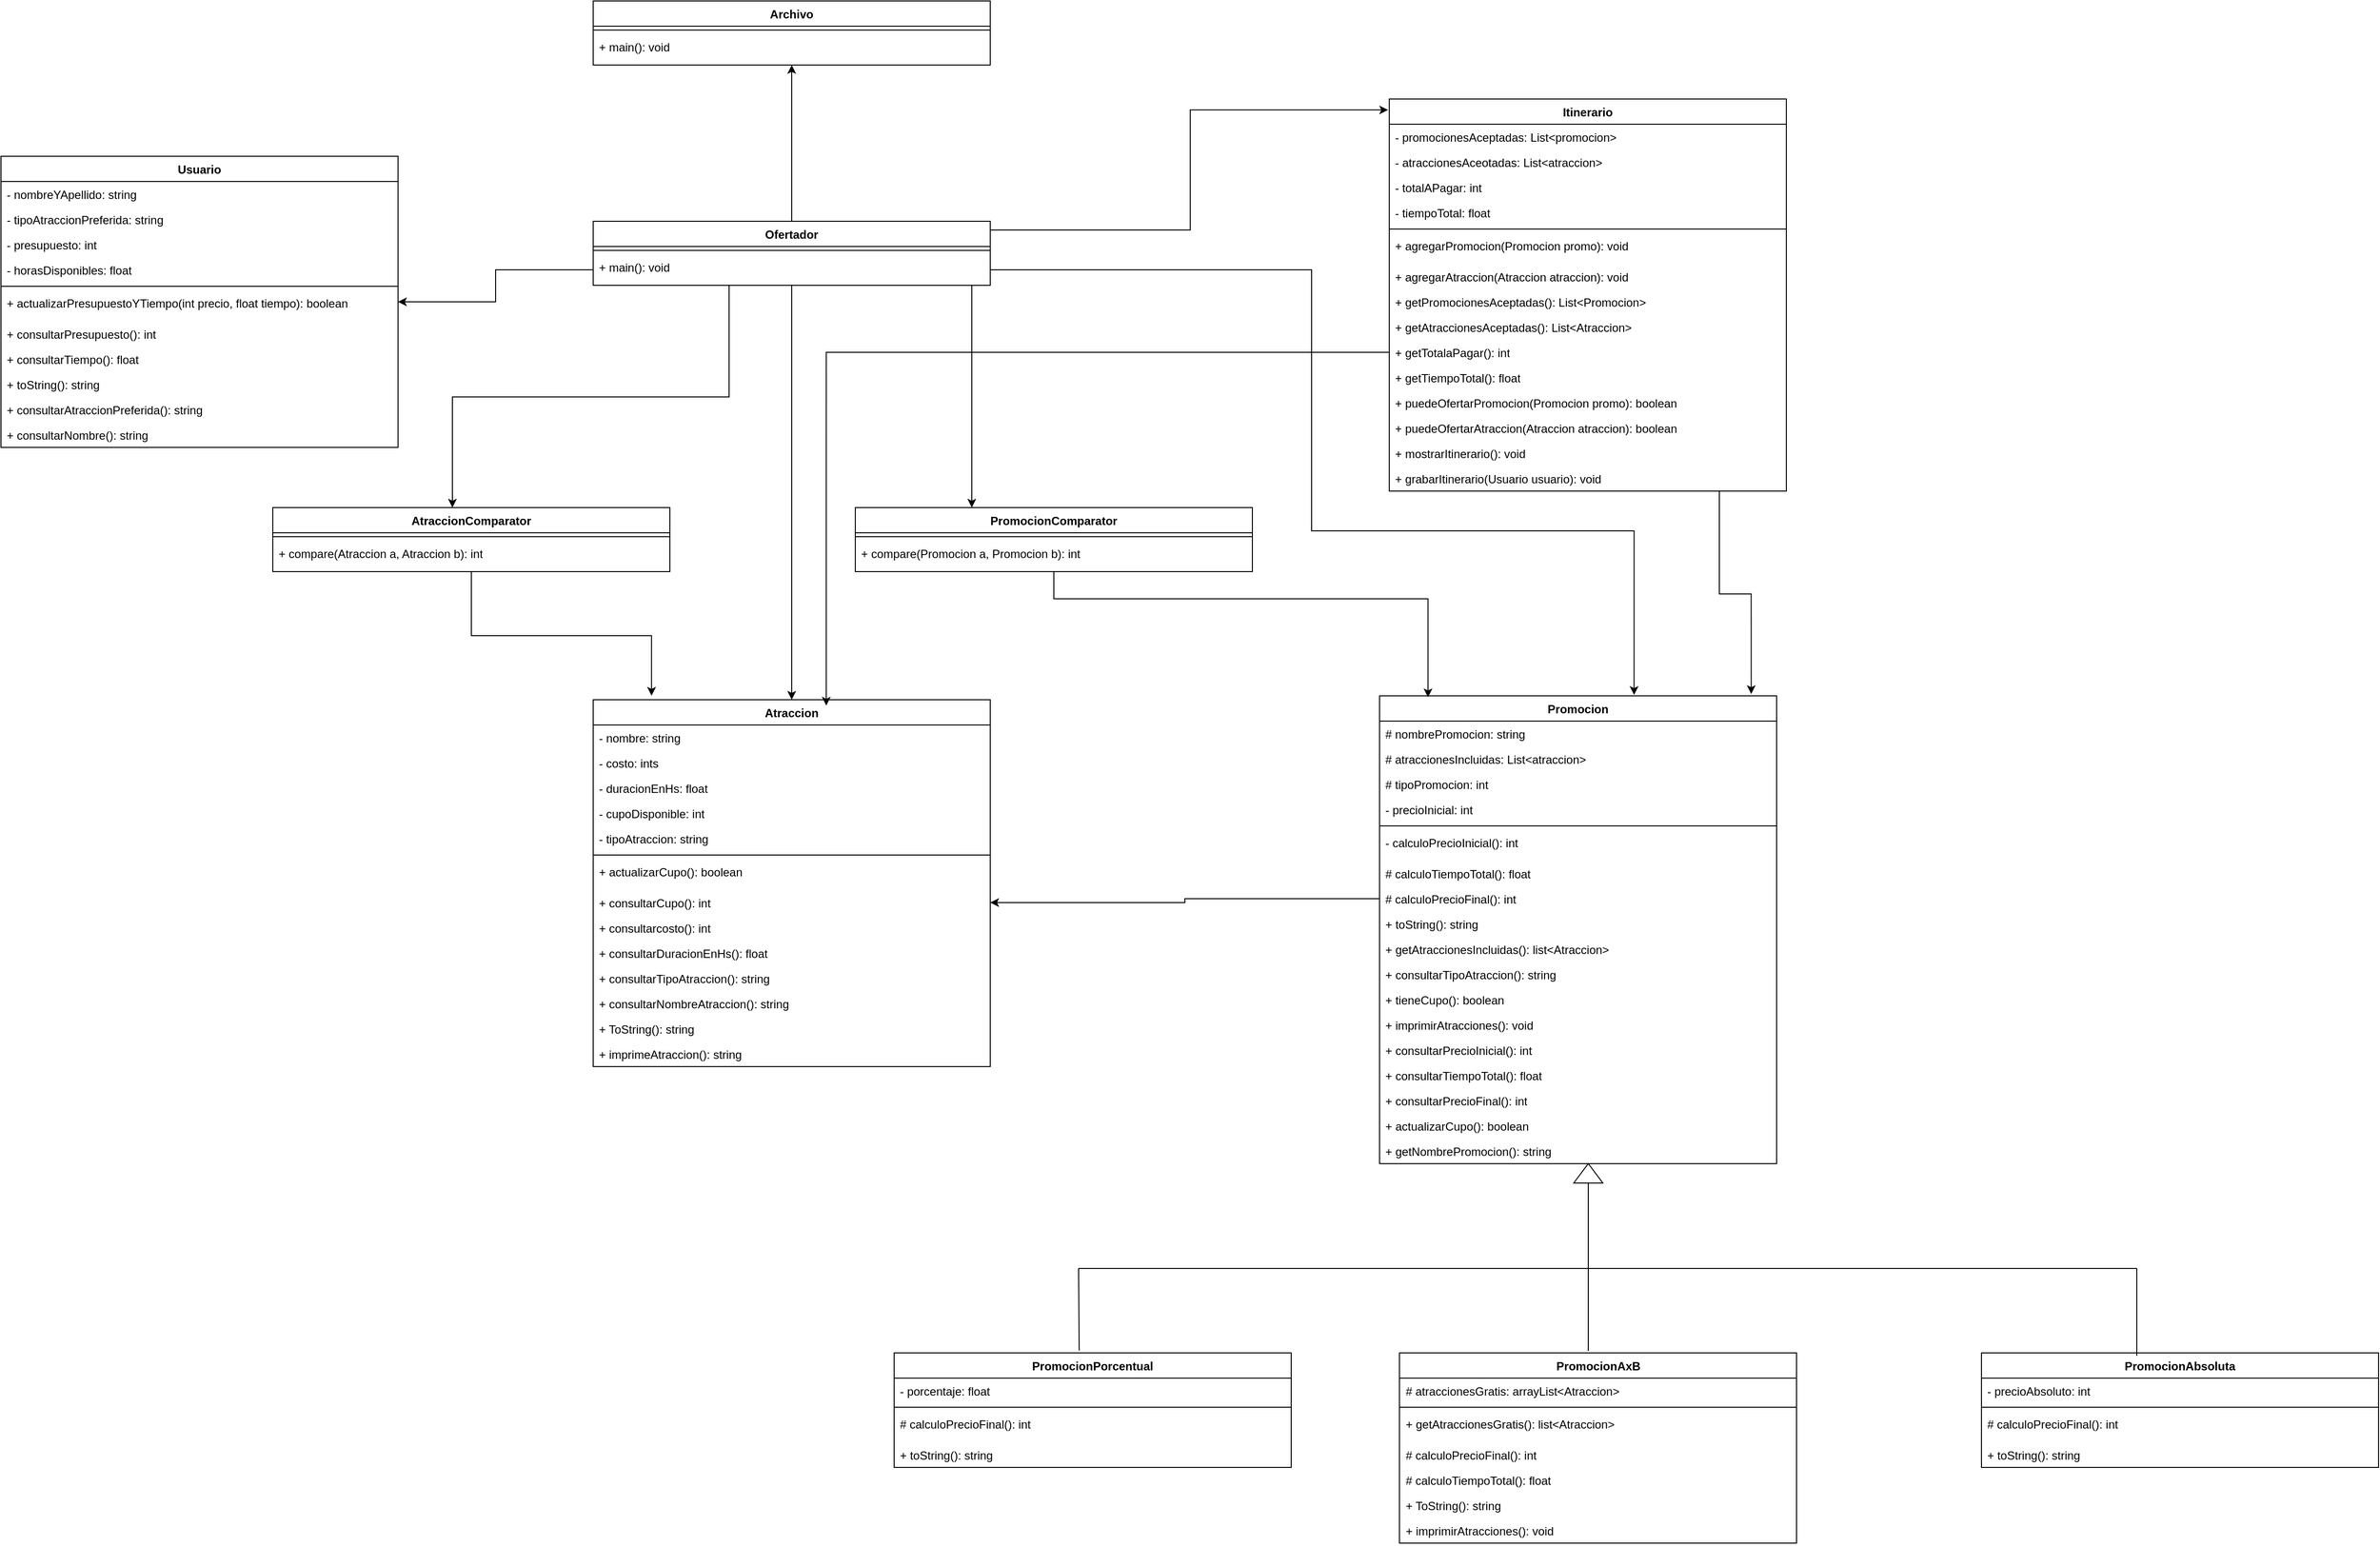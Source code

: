 <mxfile version="14.9.6" type="device"><diagram name="Page-1" id="3zeW66fI66G9H3fedwcW"><mxGraphModel dx="1264" dy="1753" grid="1" gridSize="10" guides="1" tooltips="1" connect="1" arrows="1" fold="1" page="1" pageScale="1" pageWidth="827" pageHeight="1169" math="0" shadow="0"><root><mxCell id="0"/><mxCell id="1" parent="0"/><mxCell id="dffVKdF7qDzuD91otGVz-9" value="Usuario" style="swimlane;fontStyle=1;align=center;verticalAlign=top;childLayout=stackLayout;horizontal=1;startSize=26;horizontalStack=0;resizeParent=1;resizeParentMax=0;resizeLast=0;collapsible=1;marginBottom=0;whiteSpace=wrap;html=1;" parent="1" vertex="1"><mxGeometry x="50" y="94" width="409" height="300" as="geometry"/></mxCell><mxCell id="dffVKdF7qDzuD91otGVz-10" value="- nombreYApellido: string" style="text;strokeColor=none;fillColor=none;align=left;verticalAlign=top;spacingLeft=4;spacingRight=4;overflow=hidden;rotatable=0;points=[[0,0.5],[1,0.5]];portConstraint=eastwest;whiteSpace=wrap;html=1;" parent="dffVKdF7qDzuD91otGVz-9" vertex="1"><mxGeometry y="26" width="409" height="26" as="geometry"/></mxCell><mxCell id="dffVKdF7qDzuD91otGVz-11" value="- tipoAtraccionPreferida: string" style="text;strokeColor=none;fillColor=none;align=left;verticalAlign=top;spacingLeft=4;spacingRight=4;overflow=hidden;rotatable=0;points=[[0,0.5],[1,0.5]];portConstraint=eastwest;whiteSpace=wrap;html=1;" parent="dffVKdF7qDzuD91otGVz-9" vertex="1"><mxGeometry y="52" width="409" height="26" as="geometry"/></mxCell><mxCell id="dffVKdF7qDzuD91otGVz-12" value="- presupuesto: int&lt;span style=&quot;white-space: pre&quot;&gt;&#9;&lt;/span&gt;" style="text;strokeColor=none;fillColor=none;align=left;verticalAlign=top;spacingLeft=4;spacingRight=4;overflow=hidden;rotatable=0;points=[[0,0.5],[1,0.5]];portConstraint=eastwest;whiteSpace=wrap;html=1;" parent="dffVKdF7qDzuD91otGVz-9" vertex="1"><mxGeometry y="78" width="409" height="26" as="geometry"/></mxCell><mxCell id="dffVKdF7qDzuD91otGVz-13" value="- horasDisponibles: float" style="text;strokeColor=none;fillColor=none;align=left;verticalAlign=top;spacingLeft=4;spacingRight=4;overflow=hidden;rotatable=0;points=[[0,0.5],[1,0.5]];portConstraint=eastwest;whiteSpace=wrap;html=1;" parent="dffVKdF7qDzuD91otGVz-9" vertex="1"><mxGeometry y="104" width="409" height="26" as="geometry"/></mxCell><mxCell id="dffVKdF7qDzuD91otGVz-14" value="" style="line;strokeWidth=1;fillColor=none;align=left;verticalAlign=middle;spacingTop=-1;spacingLeft=3;spacingRight=3;rotatable=0;labelPosition=right;points=[];portConstraint=eastwest;strokeColor=inherit;" parent="dffVKdF7qDzuD91otGVz-9" vertex="1"><mxGeometry y="130" width="409" height="8" as="geometry"/></mxCell><mxCell id="dffVKdF7qDzuD91otGVz-15" value="+ actualizarPresupuestoYTiempo(int precio, float tiempo): boolean" style="text;strokeColor=none;fillColor=none;align=left;verticalAlign=top;spacingLeft=4;spacingRight=4;overflow=hidden;rotatable=0;points=[[0,0.5],[1,0.5]];portConstraint=eastwest;whiteSpace=wrap;html=1;" parent="dffVKdF7qDzuD91otGVz-9" vertex="1"><mxGeometry y="138" width="409" height="32" as="geometry"/></mxCell><mxCell id="dffVKdF7qDzuD91otGVz-16" value="+ consultarPresupuesto(): int" style="text;strokeColor=none;fillColor=none;align=left;verticalAlign=top;spacingLeft=4;spacingRight=4;overflow=hidden;rotatable=0;points=[[0,0.5],[1,0.5]];portConstraint=eastwest;whiteSpace=wrap;html=1;" parent="dffVKdF7qDzuD91otGVz-9" vertex="1"><mxGeometry y="170" width="409" height="26" as="geometry"/></mxCell><mxCell id="dffVKdF7qDzuD91otGVz-28" value="+ consultarTiempo(): float" style="text;strokeColor=none;fillColor=none;align=left;verticalAlign=top;spacingLeft=4;spacingRight=4;overflow=hidden;rotatable=0;points=[[0,0.5],[1,0.5]];portConstraint=eastwest;whiteSpace=wrap;html=1;" parent="dffVKdF7qDzuD91otGVz-9" vertex="1"><mxGeometry y="196" width="409" height="26" as="geometry"/></mxCell><mxCell id="dffVKdF7qDzuD91otGVz-29" value="+ toString(): string" style="text;strokeColor=none;fillColor=none;align=left;verticalAlign=top;spacingLeft=4;spacingRight=4;overflow=hidden;rotatable=0;points=[[0,0.5],[1,0.5]];portConstraint=eastwest;whiteSpace=wrap;html=1;" parent="dffVKdF7qDzuD91otGVz-9" vertex="1"><mxGeometry y="222" width="409" height="26" as="geometry"/></mxCell><mxCell id="dffVKdF7qDzuD91otGVz-50" value="+ consultarAtraccionPreferida(): string" style="text;strokeColor=none;fillColor=none;align=left;verticalAlign=top;spacingLeft=4;spacingRight=4;overflow=hidden;rotatable=0;points=[[0,0.5],[1,0.5]];portConstraint=eastwest;whiteSpace=wrap;html=1;" parent="dffVKdF7qDzuD91otGVz-9" vertex="1"><mxGeometry y="248" width="409" height="26" as="geometry"/></mxCell><mxCell id="dffVKdF7qDzuD91otGVz-51" value="+ consultarNombre(): string" style="text;strokeColor=none;fillColor=none;align=left;verticalAlign=top;spacingLeft=4;spacingRight=4;overflow=hidden;rotatable=0;points=[[0,0.5],[1,0.5]];portConstraint=eastwest;whiteSpace=wrap;html=1;" parent="dffVKdF7qDzuD91otGVz-9" vertex="1"><mxGeometry y="274" width="409" height="26" as="geometry"/></mxCell><mxCell id="dffVKdF7qDzuD91otGVz-52" value="PromocionPorcentual" style="swimlane;fontStyle=1;align=center;verticalAlign=top;childLayout=stackLayout;horizontal=1;startSize=26;horizontalStack=0;resizeParent=1;resizeParentMax=0;resizeLast=0;collapsible=1;marginBottom=0;whiteSpace=wrap;html=1;" parent="1" vertex="1"><mxGeometry x="970" y="1327" width="409" height="118" as="geometry"/></mxCell><mxCell id="dffVKdF7qDzuD91otGVz-53" value="- porcentaje: float" style="text;strokeColor=none;fillColor=none;align=left;verticalAlign=top;spacingLeft=4;spacingRight=4;overflow=hidden;rotatable=0;points=[[0,0.5],[1,0.5]];portConstraint=eastwest;whiteSpace=wrap;html=1;" parent="dffVKdF7qDzuD91otGVz-52" vertex="1"><mxGeometry y="26" width="409" height="26" as="geometry"/></mxCell><mxCell id="dffVKdF7qDzuD91otGVz-57" value="" style="line;strokeWidth=1;fillColor=none;align=left;verticalAlign=middle;spacingTop=-1;spacingLeft=3;spacingRight=3;rotatable=0;labelPosition=right;points=[];portConstraint=eastwest;strokeColor=inherit;" parent="dffVKdF7qDzuD91otGVz-52" vertex="1"><mxGeometry y="52" width="409" height="8" as="geometry"/></mxCell><mxCell id="dffVKdF7qDzuD91otGVz-58" value="# calculoPrecioFinal(): int" style="text;strokeColor=none;fillColor=none;align=left;verticalAlign=top;spacingLeft=4;spacingRight=4;overflow=hidden;rotatable=0;points=[[0,0.5],[1,0.5]];portConstraint=eastwest;whiteSpace=wrap;html=1;" parent="dffVKdF7qDzuD91otGVz-52" vertex="1"><mxGeometry y="60" width="409" height="32" as="geometry"/></mxCell><mxCell id="dffVKdF7qDzuD91otGVz-61" value="+ toString(): string" style="text;strokeColor=none;fillColor=none;align=left;verticalAlign=top;spacingLeft=4;spacingRight=4;overflow=hidden;rotatable=0;points=[[0,0.5],[1,0.5]];portConstraint=eastwest;whiteSpace=wrap;html=1;" parent="dffVKdF7qDzuD91otGVz-52" vertex="1"><mxGeometry y="92" width="409" height="26" as="geometry"/></mxCell><mxCell id="dffVKdF7qDzuD91otGVz-64" value="PromocionAxB" style="swimlane;fontStyle=1;align=center;verticalAlign=top;childLayout=stackLayout;horizontal=1;startSize=26;horizontalStack=0;resizeParent=1;resizeParentMax=0;resizeLast=0;collapsible=1;marginBottom=0;whiteSpace=wrap;html=1;" parent="1" vertex="1"><mxGeometry x="1490.5" y="1327" width="409" height="196" as="geometry"/></mxCell><mxCell id="dffVKdF7qDzuD91otGVz-65" value="# atraccionesGratis: arrayList&amp;lt;Atraccion&amp;gt;" style="text;strokeColor=none;fillColor=none;align=left;verticalAlign=top;spacingLeft=4;spacingRight=4;overflow=hidden;rotatable=0;points=[[0,0.5],[1,0.5]];portConstraint=eastwest;whiteSpace=wrap;html=1;" parent="dffVKdF7qDzuD91otGVz-64" vertex="1"><mxGeometry y="26" width="409" height="26" as="geometry"/></mxCell><mxCell id="dffVKdF7qDzuD91otGVz-66" value="" style="line;strokeWidth=1;fillColor=none;align=left;verticalAlign=middle;spacingTop=-1;spacingLeft=3;spacingRight=3;rotatable=0;labelPosition=right;points=[];portConstraint=eastwest;strokeColor=inherit;" parent="dffVKdF7qDzuD91otGVz-64" vertex="1"><mxGeometry y="52" width="409" height="8" as="geometry"/></mxCell><mxCell id="dffVKdF7qDzuD91otGVz-67" value="+ getAtraccionesGratis(): list&amp;lt;Atraccion&amp;gt;" style="text;strokeColor=none;fillColor=none;align=left;verticalAlign=top;spacingLeft=4;spacingRight=4;overflow=hidden;rotatable=0;points=[[0,0.5],[1,0.5]];portConstraint=eastwest;whiteSpace=wrap;html=1;" parent="dffVKdF7qDzuD91otGVz-64" vertex="1"><mxGeometry y="60" width="409" height="32" as="geometry"/></mxCell><mxCell id="dffVKdF7qDzuD91otGVz-68" value="# calculoPrecioFinal(): int" style="text;strokeColor=none;fillColor=none;align=left;verticalAlign=top;spacingLeft=4;spacingRight=4;overflow=hidden;rotatable=0;points=[[0,0.5],[1,0.5]];portConstraint=eastwest;whiteSpace=wrap;html=1;" parent="dffVKdF7qDzuD91otGVz-64" vertex="1"><mxGeometry y="92" width="409" height="26" as="geometry"/></mxCell><mxCell id="dffVKdF7qDzuD91otGVz-69" value="# calculoTiempoTotal(): float" style="text;strokeColor=none;fillColor=none;align=left;verticalAlign=top;spacingLeft=4;spacingRight=4;overflow=hidden;rotatable=0;points=[[0,0.5],[1,0.5]];portConstraint=eastwest;whiteSpace=wrap;html=1;" parent="dffVKdF7qDzuD91otGVz-64" vertex="1"><mxGeometry y="118" width="409" height="26" as="geometry"/></mxCell><mxCell id="dffVKdF7qDzuD91otGVz-70" value="+ ToString(): string&lt;span style=&quot;color: rgba(0 , 0 , 0 , 0) ; font-family: monospace ; font-size: 0px&quot;&gt;%3CmxGraphModel%3E%3Croot%3E%3CmxCell%20id%3D%220%22%2F%3E%3CmxCell%20id%3D%221%22%20parent%3D%220%22%2F%3E%3CmxCell%20id%3D%222%22%20value%3D%22%2B%20calculoTiempoTotal()%3A%20float%22%20style%3D%22text%3BstrokeColor%3Dnone%3BfillColor%3Dnone%3Balign%3Dleft%3BverticalAlign%3Dtop%3BspacingLeft%3D4%3BspacingRight%3D4%3Boverflow%3Dhidden%3Brotatable%3D0%3Bpoints%3D%5B%5B0%2C0.5%5D%2C%5B1%2C0.5%5D%5D%3BportConstraint%3Deastwest%3BwhiteSpace%3Dwrap%3Bhtml%3D1%3B%22%20vertex%3D%221%22%20parent%3D%221%22%3E%3CmxGeometry%20x%3D%221510%22%20y%3D%22-542%22%20width%3D%22409%22%20height%3D%2226%22%20as%3D%22geometry%22%2F%3E%3C%2FmxCell%3E%3C%2Froot%3E%3C%2FmxGraphModel%3E&lt;/span&gt;" style="text;strokeColor=none;fillColor=none;align=left;verticalAlign=top;spacingLeft=4;spacingRight=4;overflow=hidden;rotatable=0;points=[[0,0.5],[1,0.5]];portConstraint=eastwest;whiteSpace=wrap;html=1;" parent="dffVKdF7qDzuD91otGVz-64" vertex="1"><mxGeometry y="144" width="409" height="26" as="geometry"/></mxCell><mxCell id="dffVKdF7qDzuD91otGVz-71" value="+ imprimirAtracciones(): void&lt;span style=&quot;color: rgba(0 , 0 , 0 , 0) ; font-family: monospace ; font-size: 0px&quot;&gt;%3CmxGraphModel%3E%3Croot%3E%3CmxCell%20id%3D%220%22%2F%3E%3CmxCell%20id%3D%221%22%20parent%3D%220%22%2F%3E%3CmxCell%20id%3D%222%22%20value%3D%22%2B%20calculoTiempoTotal()%3A%20float%22%20style%3D%22text%3BstrokeColor%3Dnone%3BfillColor%3Dnone%3Balign%3Dleft%3BverticalAlign%3Dtop%3BspacingLeft%3D4%3BspacingRight%3D4%3Boverflow%3Dhidden%3Brotatable%3D0%3Bpoints%3D%5B%5B0%2C0.5%5D%2C%5B1%2C0.5%5D%5D%3BportConstraint%3Deastwest%3BwhiteSpace%3Dwrap%3Bhtml%3D1%3B%22%20vertex%3D%221%22%20parent%3D%221%22%3E%3CmxGeometry%20x%3D%221510%22%20y%3D%22-542%22%20width%3D%22409%22%20height%3D%2226%22%20as%3D%22geometry%22%2F%3E%3C%2FmxCell%3E%3C%2Froot%3E%3C%2FmxGraphModel%3E&lt;/span&gt;" style="text;strokeColor=none;fillColor=none;align=left;verticalAlign=top;spacingLeft=4;spacingRight=4;overflow=hidden;rotatable=0;points=[[0,0.5],[1,0.5]];portConstraint=eastwest;whiteSpace=wrap;html=1;" parent="dffVKdF7qDzuD91otGVz-64" vertex="1"><mxGeometry y="170" width="409" height="26" as="geometry"/></mxCell><mxCell id="dffVKdF7qDzuD91otGVz-72" value="PromocionAbsoluta" style="swimlane;fontStyle=1;align=center;verticalAlign=top;childLayout=stackLayout;horizontal=1;startSize=26;horizontalStack=0;resizeParent=1;resizeParentMax=0;resizeLast=0;collapsible=1;marginBottom=0;whiteSpace=wrap;html=1;" parent="1" vertex="1"><mxGeometry x="2090" y="1327" width="409" height="118" as="geometry"/></mxCell><mxCell id="dffVKdF7qDzuD91otGVz-73" value="- precioAbsoluto: int" style="text;strokeColor=none;fillColor=none;align=left;verticalAlign=top;spacingLeft=4;spacingRight=4;overflow=hidden;rotatable=0;points=[[0,0.5],[1,0.5]];portConstraint=eastwest;whiteSpace=wrap;html=1;" parent="dffVKdF7qDzuD91otGVz-72" vertex="1"><mxGeometry y="26" width="409" height="26" as="geometry"/></mxCell><mxCell id="dffVKdF7qDzuD91otGVz-74" value="" style="line;strokeWidth=1;fillColor=none;align=left;verticalAlign=middle;spacingTop=-1;spacingLeft=3;spacingRight=3;rotatable=0;labelPosition=right;points=[];portConstraint=eastwest;strokeColor=inherit;" parent="dffVKdF7qDzuD91otGVz-72" vertex="1"><mxGeometry y="52" width="409" height="8" as="geometry"/></mxCell><mxCell id="dffVKdF7qDzuD91otGVz-75" value="# calculoPrecioFinal(): int" style="text;strokeColor=none;fillColor=none;align=left;verticalAlign=top;spacingLeft=4;spacingRight=4;overflow=hidden;rotatable=0;points=[[0,0.5],[1,0.5]];portConstraint=eastwest;whiteSpace=wrap;html=1;" parent="dffVKdF7qDzuD91otGVz-72" vertex="1"><mxGeometry y="60" width="409" height="32" as="geometry"/></mxCell><mxCell id="dffVKdF7qDzuD91otGVz-76" value="+ toString(): string" style="text;strokeColor=none;fillColor=none;align=left;verticalAlign=top;spacingLeft=4;spacingRight=4;overflow=hidden;rotatable=0;points=[[0,0.5],[1,0.5]];portConstraint=eastwest;whiteSpace=wrap;html=1;" parent="dffVKdF7qDzuD91otGVz-72" vertex="1"><mxGeometry y="92" width="409" height="26" as="geometry"/></mxCell><mxCell id="dffVKdF7qDzuD91otGVz-77" value="Promocion" style="swimlane;fontStyle=1;align=center;verticalAlign=top;childLayout=stackLayout;horizontal=1;startSize=26;horizontalStack=0;resizeParent=1;resizeParentMax=0;resizeLast=0;collapsible=1;marginBottom=0;whiteSpace=wrap;html=1;" parent="1" vertex="1"><mxGeometry x="1470" y="650" width="409" height="482" as="geometry"/></mxCell><mxCell id="dffVKdF7qDzuD91otGVz-78" value="# nombrePromocion: string" style="text;strokeColor=none;fillColor=none;align=left;verticalAlign=top;spacingLeft=4;spacingRight=4;overflow=hidden;rotatable=0;points=[[0,0.5],[1,0.5]];portConstraint=eastwest;whiteSpace=wrap;html=1;" parent="dffVKdF7qDzuD91otGVz-77" vertex="1"><mxGeometry y="26" width="409" height="26" as="geometry"/></mxCell><mxCell id="dffVKdF7qDzuD91otGVz-79" value="# atraccionesIncluidas: List&amp;lt;atraccion&amp;gt;" style="text;strokeColor=none;fillColor=none;align=left;verticalAlign=top;spacingLeft=4;spacingRight=4;overflow=hidden;rotatable=0;points=[[0,0.5],[1,0.5]];portConstraint=eastwest;whiteSpace=wrap;html=1;" parent="dffVKdF7qDzuD91otGVz-77" vertex="1"><mxGeometry y="52" width="409" height="26" as="geometry"/></mxCell><mxCell id="dffVKdF7qDzuD91otGVz-80" value="# tipoPromocion: int&lt;span style=&quot;white-space: pre&quot;&gt;&#9;&lt;/span&gt;" style="text;strokeColor=none;fillColor=none;align=left;verticalAlign=top;spacingLeft=4;spacingRight=4;overflow=hidden;rotatable=0;points=[[0,0.5],[1,0.5]];portConstraint=eastwest;whiteSpace=wrap;html=1;" parent="dffVKdF7qDzuD91otGVz-77" vertex="1"><mxGeometry y="78" width="409" height="26" as="geometry"/></mxCell><mxCell id="dffVKdF7qDzuD91otGVz-81" value="- precioInicial: int" style="text;strokeColor=none;fillColor=none;align=left;verticalAlign=top;spacingLeft=4;spacingRight=4;overflow=hidden;rotatable=0;points=[[0,0.5],[1,0.5]];portConstraint=eastwest;whiteSpace=wrap;html=1;" parent="dffVKdF7qDzuD91otGVz-77" vertex="1"><mxGeometry y="104" width="409" height="26" as="geometry"/></mxCell><mxCell id="dffVKdF7qDzuD91otGVz-82" value="" style="line;strokeWidth=1;fillColor=none;align=left;verticalAlign=middle;spacingTop=-1;spacingLeft=3;spacingRight=3;rotatable=0;labelPosition=right;points=[];portConstraint=eastwest;strokeColor=inherit;" parent="dffVKdF7qDzuD91otGVz-77" vertex="1"><mxGeometry y="130" width="409" height="8" as="geometry"/></mxCell><mxCell id="dffVKdF7qDzuD91otGVz-83" value="- calculoPrecioInicial(): int" style="text;strokeColor=none;fillColor=none;align=left;verticalAlign=top;spacingLeft=4;spacingRight=4;overflow=hidden;rotatable=0;points=[[0,0.5],[1,0.5]];portConstraint=eastwest;whiteSpace=wrap;html=1;" parent="dffVKdF7qDzuD91otGVz-77" vertex="1"><mxGeometry y="138" width="409" height="32" as="geometry"/></mxCell><mxCell id="dffVKdF7qDzuD91otGVz-84" value="# calculoTiempoTotal(): float" style="text;strokeColor=none;fillColor=none;align=left;verticalAlign=top;spacingLeft=4;spacingRight=4;overflow=hidden;rotatable=0;points=[[0,0.5],[1,0.5]];portConstraint=eastwest;whiteSpace=wrap;html=1;" parent="dffVKdF7qDzuD91otGVz-77" vertex="1"><mxGeometry y="170" width="409" height="26" as="geometry"/></mxCell><mxCell id="dffVKdF7qDzuD91otGVz-85" value="# calculoPrecioFinal(): int" style="text;strokeColor=none;fillColor=none;align=left;verticalAlign=top;spacingLeft=4;spacingRight=4;overflow=hidden;rotatable=0;points=[[0,0.5],[1,0.5]];portConstraint=eastwest;whiteSpace=wrap;html=1;" parent="dffVKdF7qDzuD91otGVz-77" vertex="1"><mxGeometry y="196" width="409" height="26" as="geometry"/></mxCell><mxCell id="dffVKdF7qDzuD91otGVz-86" value="+ toString(): string" style="text;strokeColor=none;fillColor=none;align=left;verticalAlign=top;spacingLeft=4;spacingRight=4;overflow=hidden;rotatable=0;points=[[0,0.5],[1,0.5]];portConstraint=eastwest;whiteSpace=wrap;html=1;" parent="dffVKdF7qDzuD91otGVz-77" vertex="1"><mxGeometry y="222" width="409" height="26" as="geometry"/></mxCell><mxCell id="dffVKdF7qDzuD91otGVz-87" value="+ getAtraccionesIncluidas(): list&amp;lt;Atraccion&amp;gt;" style="text;strokeColor=none;fillColor=none;align=left;verticalAlign=top;spacingLeft=4;spacingRight=4;overflow=hidden;rotatable=0;points=[[0,0.5],[1,0.5]];portConstraint=eastwest;whiteSpace=wrap;html=1;" parent="dffVKdF7qDzuD91otGVz-77" vertex="1"><mxGeometry y="248" width="409" height="26" as="geometry"/></mxCell><mxCell id="dffVKdF7qDzuD91otGVz-88" value="+ consultarTipoAtraccion(): string" style="text;strokeColor=none;fillColor=none;align=left;verticalAlign=top;spacingLeft=4;spacingRight=4;overflow=hidden;rotatable=0;points=[[0,0.5],[1,0.5]];portConstraint=eastwest;whiteSpace=wrap;html=1;" parent="dffVKdF7qDzuD91otGVz-77" vertex="1"><mxGeometry y="274" width="409" height="26" as="geometry"/></mxCell><mxCell id="dffVKdF7qDzuD91otGVz-89" value="+ tieneCupo(): boolean" style="text;strokeColor=none;fillColor=none;align=left;verticalAlign=top;spacingLeft=4;spacingRight=4;overflow=hidden;rotatable=0;points=[[0,0.5],[1,0.5]];portConstraint=eastwest;whiteSpace=wrap;html=1;" parent="dffVKdF7qDzuD91otGVz-77" vertex="1"><mxGeometry y="300" width="409" height="26" as="geometry"/></mxCell><mxCell id="dffVKdF7qDzuD91otGVz-90" value="+ imprimirAtracciones(): void" style="text;strokeColor=none;fillColor=none;align=left;verticalAlign=top;spacingLeft=4;spacingRight=4;overflow=hidden;rotatable=0;points=[[0,0.5],[1,0.5]];portConstraint=eastwest;whiteSpace=wrap;html=1;" parent="dffVKdF7qDzuD91otGVz-77" vertex="1"><mxGeometry y="326" width="409" height="26" as="geometry"/></mxCell><mxCell id="dffVKdF7qDzuD91otGVz-91" value="+ consultarPrecioInicial(): int" style="text;strokeColor=none;fillColor=none;align=left;verticalAlign=top;spacingLeft=4;spacingRight=4;overflow=hidden;rotatable=0;points=[[0,0.5],[1,0.5]];portConstraint=eastwest;whiteSpace=wrap;html=1;" parent="dffVKdF7qDzuD91otGVz-77" vertex="1"><mxGeometry y="352" width="409" height="26" as="geometry"/></mxCell><mxCell id="dffVKdF7qDzuD91otGVz-92" value="+ consultarTiempoTotal(): float" style="text;strokeColor=none;fillColor=none;align=left;verticalAlign=top;spacingLeft=4;spacingRight=4;overflow=hidden;rotatable=0;points=[[0,0.5],[1,0.5]];portConstraint=eastwest;whiteSpace=wrap;html=1;" parent="dffVKdF7qDzuD91otGVz-77" vertex="1"><mxGeometry y="378" width="409" height="26" as="geometry"/></mxCell><mxCell id="dffVKdF7qDzuD91otGVz-93" value="+ consultarPrecioFinal(): int" style="text;strokeColor=none;fillColor=none;align=left;verticalAlign=top;spacingLeft=4;spacingRight=4;overflow=hidden;rotatable=0;points=[[0,0.5],[1,0.5]];portConstraint=eastwest;whiteSpace=wrap;html=1;" parent="dffVKdF7qDzuD91otGVz-77" vertex="1"><mxGeometry y="404" width="409" height="26" as="geometry"/></mxCell><mxCell id="dffVKdF7qDzuD91otGVz-94" value="+ actualizarCupo(): boolean" style="text;strokeColor=none;fillColor=none;align=left;verticalAlign=top;spacingLeft=4;spacingRight=4;overflow=hidden;rotatable=0;points=[[0,0.5],[1,0.5]];portConstraint=eastwest;whiteSpace=wrap;html=1;" parent="dffVKdF7qDzuD91otGVz-77" vertex="1"><mxGeometry y="430" width="409" height="26" as="geometry"/></mxCell><mxCell id="dffVKdF7qDzuD91otGVz-95" value="+ getNombrePromocion(): string" style="text;strokeColor=none;fillColor=none;align=left;verticalAlign=top;spacingLeft=4;spacingRight=4;overflow=hidden;rotatable=0;points=[[0,0.5],[1,0.5]];portConstraint=eastwest;whiteSpace=wrap;html=1;" parent="dffVKdF7qDzuD91otGVz-77" vertex="1"><mxGeometry y="456" width="409" height="26" as="geometry"/></mxCell><mxCell id="dffVKdF7qDzuD91otGVz-96" value="Itinerario" style="swimlane;fontStyle=1;align=center;verticalAlign=top;childLayout=stackLayout;horizontal=1;startSize=26;horizontalStack=0;resizeParent=1;resizeParentMax=0;resizeLast=0;collapsible=1;marginBottom=0;whiteSpace=wrap;html=1;" parent="1" vertex="1"><mxGeometry x="1480" y="35" width="409" height="404" as="geometry"/></mxCell><mxCell id="dffVKdF7qDzuD91otGVz-97" value="- promocionesAceptadas: List&amp;lt;promocion&amp;gt;" style="text;strokeColor=none;fillColor=none;align=left;verticalAlign=top;spacingLeft=4;spacingRight=4;overflow=hidden;rotatable=0;points=[[0,0.5],[1,0.5]];portConstraint=eastwest;whiteSpace=wrap;html=1;" parent="dffVKdF7qDzuD91otGVz-96" vertex="1"><mxGeometry y="26" width="409" height="26" as="geometry"/></mxCell><mxCell id="dffVKdF7qDzuD91otGVz-98" value="- atraccionesAceotadas: List&amp;lt;atraccion&amp;gt;" style="text;strokeColor=none;fillColor=none;align=left;verticalAlign=top;spacingLeft=4;spacingRight=4;overflow=hidden;rotatable=0;points=[[0,0.5],[1,0.5]];portConstraint=eastwest;whiteSpace=wrap;html=1;" parent="dffVKdF7qDzuD91otGVz-96" vertex="1"><mxGeometry y="52" width="409" height="26" as="geometry"/></mxCell><mxCell id="dffVKdF7qDzuD91otGVz-99" value="- totalAPagar: int&lt;span style=&quot;white-space: pre&quot;&gt;&#9;&lt;/span&gt;" style="text;strokeColor=none;fillColor=none;align=left;verticalAlign=top;spacingLeft=4;spacingRight=4;overflow=hidden;rotatable=0;points=[[0,0.5],[1,0.5]];portConstraint=eastwest;whiteSpace=wrap;html=1;" parent="dffVKdF7qDzuD91otGVz-96" vertex="1"><mxGeometry y="78" width="409" height="26" as="geometry"/></mxCell><mxCell id="dffVKdF7qDzuD91otGVz-100" value="- tiempoTotal: float" style="text;strokeColor=none;fillColor=none;align=left;verticalAlign=top;spacingLeft=4;spacingRight=4;overflow=hidden;rotatable=0;points=[[0,0.5],[1,0.5]];portConstraint=eastwest;whiteSpace=wrap;html=1;" parent="dffVKdF7qDzuD91otGVz-96" vertex="1"><mxGeometry y="104" width="409" height="26" as="geometry"/></mxCell><mxCell id="dffVKdF7qDzuD91otGVz-101" value="" style="line;strokeWidth=1;fillColor=none;align=left;verticalAlign=middle;spacingTop=-1;spacingLeft=3;spacingRight=3;rotatable=0;labelPosition=right;points=[];portConstraint=eastwest;strokeColor=inherit;" parent="dffVKdF7qDzuD91otGVz-96" vertex="1"><mxGeometry y="130" width="409" height="8" as="geometry"/></mxCell><mxCell id="dffVKdF7qDzuD91otGVz-102" value="+ agregarPromocion(Promocion promo): void" style="text;strokeColor=none;fillColor=none;align=left;verticalAlign=top;spacingLeft=4;spacingRight=4;overflow=hidden;rotatable=0;points=[[0,0.5],[1,0.5]];portConstraint=eastwest;whiteSpace=wrap;html=1;" parent="dffVKdF7qDzuD91otGVz-96" vertex="1"><mxGeometry y="138" width="409" height="32" as="geometry"/></mxCell><mxCell id="dffVKdF7qDzuD91otGVz-103" value="+ agregarAtraccion(Atraccion atraccion): void" style="text;strokeColor=none;fillColor=none;align=left;verticalAlign=top;spacingLeft=4;spacingRight=4;overflow=hidden;rotatable=0;points=[[0,0.5],[1,0.5]];portConstraint=eastwest;whiteSpace=wrap;html=1;" parent="dffVKdF7qDzuD91otGVz-96" vertex="1"><mxGeometry y="170" width="409" height="26" as="geometry"/></mxCell><mxCell id="dffVKdF7qDzuD91otGVz-104" value="+ getPromocionesAceptadas(): List&amp;lt;Promocion&amp;gt;" style="text;strokeColor=none;fillColor=none;align=left;verticalAlign=top;spacingLeft=4;spacingRight=4;overflow=hidden;rotatable=0;points=[[0,0.5],[1,0.5]];portConstraint=eastwest;whiteSpace=wrap;html=1;" parent="dffVKdF7qDzuD91otGVz-96" vertex="1"><mxGeometry y="196" width="409" height="26" as="geometry"/></mxCell><mxCell id="dffVKdF7qDzuD91otGVz-105" value="+ getAtraccionesAceptadas(): List&amp;lt;Atraccion&amp;gt;" style="text;strokeColor=none;fillColor=none;align=left;verticalAlign=top;spacingLeft=4;spacingRight=4;overflow=hidden;rotatable=0;points=[[0,0.5],[1,0.5]];portConstraint=eastwest;whiteSpace=wrap;html=1;" parent="dffVKdF7qDzuD91otGVz-96" vertex="1"><mxGeometry y="222" width="409" height="26" as="geometry"/></mxCell><mxCell id="dffVKdF7qDzuD91otGVz-106" value="+ getTotalaPagar(): int" style="text;strokeColor=none;fillColor=none;align=left;verticalAlign=top;spacingLeft=4;spacingRight=4;overflow=hidden;rotatable=0;points=[[0,0.5],[1,0.5]];portConstraint=eastwest;whiteSpace=wrap;html=1;" parent="dffVKdF7qDzuD91otGVz-96" vertex="1"><mxGeometry y="248" width="409" height="26" as="geometry"/></mxCell><mxCell id="dffVKdF7qDzuD91otGVz-107" value="+ getTiempoTotal(): float" style="text;strokeColor=none;fillColor=none;align=left;verticalAlign=top;spacingLeft=4;spacingRight=4;overflow=hidden;rotatable=0;points=[[0,0.5],[1,0.5]];portConstraint=eastwest;whiteSpace=wrap;html=1;" parent="dffVKdF7qDzuD91otGVz-96" vertex="1"><mxGeometry y="274" width="409" height="26" as="geometry"/></mxCell><mxCell id="dffVKdF7qDzuD91otGVz-108" value="+ puedeOfertarPromocion(Promocion promo): boolean" style="text;strokeColor=none;fillColor=none;align=left;verticalAlign=top;spacingLeft=4;spacingRight=4;overflow=hidden;rotatable=0;points=[[0,0.5],[1,0.5]];portConstraint=eastwest;whiteSpace=wrap;html=1;" parent="dffVKdF7qDzuD91otGVz-96" vertex="1"><mxGeometry y="300" width="409" height="26" as="geometry"/></mxCell><mxCell id="dffVKdF7qDzuD91otGVz-109" value="+ puedeOfertarAtraccion(Atraccion atraccion): boolean" style="text;strokeColor=none;fillColor=none;align=left;verticalAlign=top;spacingLeft=4;spacingRight=4;overflow=hidden;rotatable=0;points=[[0,0.5],[1,0.5]];portConstraint=eastwest;whiteSpace=wrap;html=1;" parent="dffVKdF7qDzuD91otGVz-96" vertex="1"><mxGeometry y="326" width="409" height="26" as="geometry"/></mxCell><mxCell id="dffVKdF7qDzuD91otGVz-110" value="+ mostrarItinerario(): void" style="text;strokeColor=none;fillColor=none;align=left;verticalAlign=top;spacingLeft=4;spacingRight=4;overflow=hidden;rotatable=0;points=[[0,0.5],[1,0.5]];portConstraint=eastwest;whiteSpace=wrap;html=1;" parent="dffVKdF7qDzuD91otGVz-96" vertex="1"><mxGeometry y="352" width="409" height="26" as="geometry"/></mxCell><mxCell id="dffVKdF7qDzuD91otGVz-111" value="+ grabarItinerario(Usuario usuario): void" style="text;strokeColor=none;fillColor=none;align=left;verticalAlign=top;spacingLeft=4;spacingRight=4;overflow=hidden;rotatable=0;points=[[0,0.5],[1,0.5]];portConstraint=eastwest;whiteSpace=wrap;html=1;" parent="dffVKdF7qDzuD91otGVz-96" vertex="1"><mxGeometry y="378" width="409" height="26" as="geometry"/></mxCell><mxCell id="dffVKdF7qDzuD91otGVz-115" value="Atraccion" style="swimlane;fontStyle=1;align=center;verticalAlign=top;childLayout=stackLayout;horizontal=1;startSize=26;horizontalStack=0;resizeParent=1;resizeParentMax=0;resizeLast=0;collapsible=1;marginBottom=0;whiteSpace=wrap;html=1;" parent="1" vertex="1"><mxGeometry x="660" y="654" width="409" height="378" as="geometry"/></mxCell><mxCell id="dffVKdF7qDzuD91otGVz-116" value="- nombre: string" style="text;strokeColor=none;fillColor=none;align=left;verticalAlign=top;spacingLeft=4;spacingRight=4;overflow=hidden;rotatable=0;points=[[0,0.5],[1,0.5]];portConstraint=eastwest;whiteSpace=wrap;html=1;" parent="dffVKdF7qDzuD91otGVz-115" vertex="1"><mxGeometry y="26" width="409" height="26" as="geometry"/></mxCell><mxCell id="dffVKdF7qDzuD91otGVz-117" value="- costo: ints" style="text;strokeColor=none;fillColor=none;align=left;verticalAlign=top;spacingLeft=4;spacingRight=4;overflow=hidden;rotatable=0;points=[[0,0.5],[1,0.5]];portConstraint=eastwest;whiteSpace=wrap;html=1;" parent="dffVKdF7qDzuD91otGVz-115" vertex="1"><mxGeometry y="52" width="409" height="26" as="geometry"/></mxCell><mxCell id="dffVKdF7qDzuD91otGVz-118" value="- duracionEnHs: float" style="text;strokeColor=none;fillColor=none;align=left;verticalAlign=top;spacingLeft=4;spacingRight=4;overflow=hidden;rotatable=0;points=[[0,0.5],[1,0.5]];portConstraint=eastwest;whiteSpace=wrap;html=1;" parent="dffVKdF7qDzuD91otGVz-115" vertex="1"><mxGeometry y="78" width="409" height="26" as="geometry"/></mxCell><mxCell id="dffVKdF7qDzuD91otGVz-119" value="- cupoDisponible: int" style="text;strokeColor=none;fillColor=none;align=left;verticalAlign=top;spacingLeft=4;spacingRight=4;overflow=hidden;rotatable=0;points=[[0,0.5],[1,0.5]];portConstraint=eastwest;whiteSpace=wrap;html=1;" parent="dffVKdF7qDzuD91otGVz-115" vertex="1"><mxGeometry y="104" width="409" height="26" as="geometry"/></mxCell><mxCell id="dffVKdF7qDzuD91otGVz-127" value="- tipoAtraccion: string" style="text;strokeColor=none;fillColor=none;align=left;verticalAlign=top;spacingLeft=4;spacingRight=4;overflow=hidden;rotatable=0;points=[[0,0.5],[1,0.5]];portConstraint=eastwest;whiteSpace=wrap;html=1;" parent="dffVKdF7qDzuD91otGVz-115" vertex="1"><mxGeometry y="130" width="409" height="26" as="geometry"/></mxCell><mxCell id="dffVKdF7qDzuD91otGVz-120" value="" style="line;strokeWidth=1;fillColor=none;align=left;verticalAlign=middle;spacingTop=-1;spacingLeft=3;spacingRight=3;rotatable=0;labelPosition=right;points=[];portConstraint=eastwest;strokeColor=inherit;" parent="dffVKdF7qDzuD91otGVz-115" vertex="1"><mxGeometry y="156" width="409" height="8" as="geometry"/></mxCell><mxCell id="dffVKdF7qDzuD91otGVz-121" value="+ actualizarCupo(): boolean" style="text;strokeColor=none;fillColor=none;align=left;verticalAlign=top;spacingLeft=4;spacingRight=4;overflow=hidden;rotatable=0;points=[[0,0.5],[1,0.5]];portConstraint=eastwest;whiteSpace=wrap;html=1;" parent="dffVKdF7qDzuD91otGVz-115" vertex="1"><mxGeometry y="164" width="409" height="32" as="geometry"/></mxCell><mxCell id="dffVKdF7qDzuD91otGVz-122" value="+ consultarCupo(): int" style="text;strokeColor=none;fillColor=none;align=left;verticalAlign=top;spacingLeft=4;spacingRight=4;overflow=hidden;rotatable=0;points=[[0,0.5],[1,0.5]];portConstraint=eastwest;whiteSpace=wrap;html=1;" parent="dffVKdF7qDzuD91otGVz-115" vertex="1"><mxGeometry y="196" width="409" height="26" as="geometry"/></mxCell><mxCell id="dffVKdF7qDzuD91otGVz-123" value="+ consultarcosto(): int" style="text;strokeColor=none;fillColor=none;align=left;verticalAlign=top;spacingLeft=4;spacingRight=4;overflow=hidden;rotatable=0;points=[[0,0.5],[1,0.5]];portConstraint=eastwest;whiteSpace=wrap;html=1;" parent="dffVKdF7qDzuD91otGVz-115" vertex="1"><mxGeometry y="222" width="409" height="26" as="geometry"/></mxCell><mxCell id="dffVKdF7qDzuD91otGVz-124" value="+ consultarDuracionEnHs(): float" style="text;strokeColor=none;fillColor=none;align=left;verticalAlign=top;spacingLeft=4;spacingRight=4;overflow=hidden;rotatable=0;points=[[0,0.5],[1,0.5]];portConstraint=eastwest;whiteSpace=wrap;html=1;" parent="dffVKdF7qDzuD91otGVz-115" vertex="1"><mxGeometry y="248" width="409" height="26" as="geometry"/></mxCell><mxCell id="dffVKdF7qDzuD91otGVz-125" value="+ consultarTipoAtraccion(): string" style="text;strokeColor=none;fillColor=none;align=left;verticalAlign=top;spacingLeft=4;spacingRight=4;overflow=hidden;rotatable=0;points=[[0,0.5],[1,0.5]];portConstraint=eastwest;whiteSpace=wrap;html=1;" parent="dffVKdF7qDzuD91otGVz-115" vertex="1"><mxGeometry y="274" width="409" height="26" as="geometry"/></mxCell><mxCell id="dffVKdF7qDzuD91otGVz-126" value="+ consultarNombreAtraccion(): string" style="text;strokeColor=none;fillColor=none;align=left;verticalAlign=top;spacingLeft=4;spacingRight=4;overflow=hidden;rotatable=0;points=[[0,0.5],[1,0.5]];portConstraint=eastwest;whiteSpace=wrap;html=1;" parent="dffVKdF7qDzuD91otGVz-115" vertex="1"><mxGeometry y="300" width="409" height="26" as="geometry"/></mxCell><mxCell id="dffVKdF7qDzuD91otGVz-128" value="+ ToString(): string" style="text;strokeColor=none;fillColor=none;align=left;verticalAlign=top;spacingLeft=4;spacingRight=4;overflow=hidden;rotatable=0;points=[[0,0.5],[1,0.5]];portConstraint=eastwest;whiteSpace=wrap;html=1;" parent="dffVKdF7qDzuD91otGVz-115" vertex="1"><mxGeometry y="326" width="409" height="26" as="geometry"/></mxCell><mxCell id="dffVKdF7qDzuD91otGVz-129" value="+ imprimeAtraccion(): string" style="text;strokeColor=none;fillColor=none;align=left;verticalAlign=top;spacingLeft=4;spacingRight=4;overflow=hidden;rotatable=0;points=[[0,0.5],[1,0.5]];portConstraint=eastwest;whiteSpace=wrap;html=1;" parent="dffVKdF7qDzuD91otGVz-115" vertex="1"><mxGeometry y="352" width="409" height="26" as="geometry"/></mxCell><mxCell id="2AU8YG2R2KKAVtLdJ4VA-2" style="edgeStyle=orthogonalEdgeStyle;rounded=0;orthogonalLoop=1;jettySize=auto;html=1;entryX=0.122;entryY=0.003;entryDx=0;entryDy=0;entryPerimeter=0;" edge="1" parent="1" source="ryE1l1hpWk11BnPSrBFx-1" target="dffVKdF7qDzuD91otGVz-77"><mxGeometry relative="1" as="geometry"><Array as="points"><mxPoint x="1135" y="550"/><mxPoint x="1520" y="550"/></Array></mxGeometry></mxCell><mxCell id="ryE1l1hpWk11BnPSrBFx-1" value="PromocionComparator" style="swimlane;fontStyle=1;align=center;verticalAlign=top;childLayout=stackLayout;horizontal=1;startSize=26;horizontalStack=0;resizeParent=1;resizeParentMax=0;resizeLast=0;collapsible=1;marginBottom=0;whiteSpace=wrap;html=1;" parent="1" vertex="1"><mxGeometry x="930" y="456" width="409" height="66" as="geometry"/></mxCell><mxCell id="ryE1l1hpWk11BnPSrBFx-3" value="" style="line;strokeWidth=1;fillColor=none;align=left;verticalAlign=middle;spacingTop=-1;spacingLeft=3;spacingRight=3;rotatable=0;labelPosition=right;points=[];portConstraint=eastwest;strokeColor=inherit;" parent="ryE1l1hpWk11BnPSrBFx-1" vertex="1"><mxGeometry y="26" width="409" height="8" as="geometry"/></mxCell><mxCell id="ryE1l1hpWk11BnPSrBFx-4" value="+ compare(Promocion a, Promocion b): int" style="text;strokeColor=none;fillColor=none;align=left;verticalAlign=top;spacingLeft=4;spacingRight=4;overflow=hidden;rotatable=0;points=[[0,0.5],[1,0.5]];portConstraint=eastwest;whiteSpace=wrap;html=1;" parent="ryE1l1hpWk11BnPSrBFx-1" vertex="1"><mxGeometry y="34" width="409" height="32" as="geometry"/></mxCell><mxCell id="2AU8YG2R2KKAVtLdJ4VA-1" style="edgeStyle=orthogonalEdgeStyle;rounded=0;orthogonalLoop=1;jettySize=auto;html=1;entryX=0.147;entryY=-0.011;entryDx=0;entryDy=0;entryPerimeter=0;" edge="1" parent="1" source="ryE1l1hpWk11BnPSrBFx-6" target="dffVKdF7qDzuD91otGVz-115"><mxGeometry relative="1" as="geometry"/></mxCell><mxCell id="ryE1l1hpWk11BnPSrBFx-6" value="AtraccionComparator" style="swimlane;fontStyle=1;align=center;verticalAlign=top;childLayout=stackLayout;horizontal=1;startSize=26;horizontalStack=0;resizeParent=1;resizeParentMax=0;resizeLast=0;collapsible=1;marginBottom=0;whiteSpace=wrap;html=1;" parent="1" vertex="1"><mxGeometry x="330" y="456" width="409" height="66" as="geometry"/></mxCell><mxCell id="ryE1l1hpWk11BnPSrBFx-8" value="" style="line;strokeWidth=1;fillColor=none;align=left;verticalAlign=middle;spacingTop=-1;spacingLeft=3;spacingRight=3;rotatable=0;labelPosition=right;points=[];portConstraint=eastwest;strokeColor=inherit;" parent="ryE1l1hpWk11BnPSrBFx-6" vertex="1"><mxGeometry y="26" width="409" height="8" as="geometry"/></mxCell><mxCell id="ryE1l1hpWk11BnPSrBFx-9" value="+ compare(Atraccion a, Atraccion b): int" style="text;strokeColor=none;fillColor=none;align=left;verticalAlign=top;spacingLeft=4;spacingRight=4;overflow=hidden;rotatable=0;points=[[0,0.5],[1,0.5]];portConstraint=eastwest;whiteSpace=wrap;html=1;" parent="ryE1l1hpWk11BnPSrBFx-6" vertex="1"><mxGeometry y="34" width="409" height="32" as="geometry"/></mxCell><mxCell id="ygkZCe5_BFqrU6f6_W9n-26" style="edgeStyle=orthogonalEdgeStyle;rounded=0;orthogonalLoop=1;jettySize=auto;html=1;entryX=0.5;entryY=0;entryDx=0;entryDy=0;" parent="1" source="ygkZCe5_BFqrU6f6_W9n-2" target="dffVKdF7qDzuD91otGVz-115" edge="1"><mxGeometry relative="1" as="geometry"><Array as="points"><mxPoint x="864" y="350"/><mxPoint x="864" y="350"/></Array></mxGeometry></mxCell><mxCell id="ygkZCe5_BFqrU6f6_W9n-31" style="edgeStyle=orthogonalEdgeStyle;rounded=0;orthogonalLoop=1;jettySize=auto;html=1;entryX=0.5;entryY=1;entryDx=0;entryDy=0;" parent="1" source="ygkZCe5_BFqrU6f6_W9n-2" target="ygkZCe5_BFqrU6f6_W9n-5" edge="1"><mxGeometry relative="1" as="geometry"/></mxCell><mxCell id="ygkZCe5_BFqrU6f6_W9n-34" style="edgeStyle=orthogonalEdgeStyle;rounded=0;orthogonalLoop=1;jettySize=auto;html=1;entryX=-0.003;entryY=0.028;entryDx=0;entryDy=0;entryPerimeter=0;" parent="1" source="ygkZCe5_BFqrU6f6_W9n-2" target="dffVKdF7qDzuD91otGVz-96" edge="1"><mxGeometry relative="1" as="geometry"><Array as="points"><mxPoint x="1275" y="170"/><mxPoint x="1275" y="46"/></Array></mxGeometry></mxCell><mxCell id="ygkZCe5_BFqrU6f6_W9n-37" style="edgeStyle=orthogonalEdgeStyle;rounded=0;orthogonalLoop=1;jettySize=auto;html=1;" parent="1" source="ygkZCe5_BFqrU6f6_W9n-2" target="ryE1l1hpWk11BnPSrBFx-6" edge="1"><mxGeometry relative="1" as="geometry"><Array as="points"><mxPoint x="800" y="342"/><mxPoint x="515" y="342"/></Array></mxGeometry></mxCell><mxCell id="ygkZCe5_BFqrU6f6_W9n-2" value="Ofertador" style="swimlane;fontStyle=1;align=center;verticalAlign=top;childLayout=stackLayout;horizontal=1;startSize=26;horizontalStack=0;resizeParent=1;resizeParentMax=0;resizeLast=0;collapsible=1;marginBottom=0;whiteSpace=wrap;html=1;" parent="1" vertex="1"><mxGeometry x="660" y="161" width="409" height="66" as="geometry"/></mxCell><mxCell id="ygkZCe5_BFqrU6f6_W9n-3" value="" style="line;strokeWidth=1;fillColor=none;align=left;verticalAlign=middle;spacingTop=-1;spacingLeft=3;spacingRight=3;rotatable=0;labelPosition=right;points=[];portConstraint=eastwest;strokeColor=inherit;" parent="ygkZCe5_BFqrU6f6_W9n-2" vertex="1"><mxGeometry y="26" width="409" height="8" as="geometry"/></mxCell><mxCell id="ygkZCe5_BFqrU6f6_W9n-4" value="+ main(): void" style="text;strokeColor=none;fillColor=none;align=left;verticalAlign=top;spacingLeft=4;spacingRight=4;overflow=hidden;rotatable=0;points=[[0,0.5],[1,0.5]];portConstraint=eastwest;whiteSpace=wrap;html=1;" parent="ygkZCe5_BFqrU6f6_W9n-2" vertex="1"><mxGeometry y="34" width="409" height="32" as="geometry"/></mxCell><mxCell id="ygkZCe5_BFqrU6f6_W9n-5" value="Archivo" style="swimlane;fontStyle=1;align=center;verticalAlign=top;childLayout=stackLayout;horizontal=1;startSize=26;horizontalStack=0;resizeParent=1;resizeParentMax=0;resizeLast=0;collapsible=1;marginBottom=0;whiteSpace=wrap;html=1;" parent="1" vertex="1"><mxGeometry x="660" y="-66" width="409" height="66" as="geometry"/></mxCell><mxCell id="ygkZCe5_BFqrU6f6_W9n-6" value="" style="line;strokeWidth=1;fillColor=none;align=left;verticalAlign=middle;spacingTop=-1;spacingLeft=3;spacingRight=3;rotatable=0;labelPosition=right;points=[];portConstraint=eastwest;strokeColor=inherit;" parent="ygkZCe5_BFqrU6f6_W9n-5" vertex="1"><mxGeometry y="26" width="409" height="8" as="geometry"/></mxCell><mxCell id="ygkZCe5_BFqrU6f6_W9n-7" value="+ main(): void" style="text;strokeColor=none;fillColor=none;align=left;verticalAlign=top;spacingLeft=4;spacingRight=4;overflow=hidden;rotatable=0;points=[[0,0.5],[1,0.5]];portConstraint=eastwest;whiteSpace=wrap;html=1;" parent="ygkZCe5_BFqrU6f6_W9n-5" vertex="1"><mxGeometry y="34" width="409" height="32" as="geometry"/></mxCell><mxCell id="ygkZCe5_BFqrU6f6_W9n-10" value="" style="triangle;whiteSpace=wrap;html=1;direction=north;" parent="1" vertex="1"><mxGeometry x="1670" y="1132" width="30" height="20" as="geometry"/></mxCell><mxCell id="ygkZCe5_BFqrU6f6_W9n-15" style="edgeStyle=orthogonalEdgeStyle;rounded=0;orthogonalLoop=1;jettySize=auto;html=1;entryX=1;entryY=0.5;entryDx=0;entryDy=0;" parent="1" source="dffVKdF7qDzuD91otGVz-85" target="dffVKdF7qDzuD91otGVz-122" edge="1"><mxGeometry relative="1" as="geometry"/></mxCell><mxCell id="ygkZCe5_BFqrU6f6_W9n-27" style="edgeStyle=orthogonalEdgeStyle;rounded=0;orthogonalLoop=1;jettySize=auto;html=1;entryX=1;entryY=0.5;entryDx=0;entryDy=0;" parent="1" source="ygkZCe5_BFqrU6f6_W9n-4" target="dffVKdF7qDzuD91otGVz-9" edge="1"><mxGeometry relative="1" as="geometry"/></mxCell><mxCell id="ygkZCe5_BFqrU6f6_W9n-32" style="edgeStyle=orthogonalEdgeStyle;rounded=0;orthogonalLoop=1;jettySize=auto;html=1;" parent="1" source="ygkZCe5_BFqrU6f6_W9n-4" edge="1"><mxGeometry relative="1" as="geometry"><mxPoint x="1050" y="456" as="targetPoint"/><Array as="points"><mxPoint x="1050" y="456"/></Array></mxGeometry></mxCell><mxCell id="ygkZCe5_BFqrU6f6_W9n-35" style="edgeStyle=orthogonalEdgeStyle;rounded=0;orthogonalLoop=1;jettySize=auto;html=1;entryX=0.641;entryY=-0.002;entryDx=0;entryDy=0;entryPerimeter=0;" parent="1" source="ygkZCe5_BFqrU6f6_W9n-4" target="dffVKdF7qDzuD91otGVz-77" edge="1"><mxGeometry relative="1" as="geometry"><Array as="points"><mxPoint x="1400" y="211"/><mxPoint x="1400" y="480"/><mxPoint x="1732" y="480"/></Array></mxGeometry></mxCell><mxCell id="2AU8YG2R2KKAVtLdJ4VA-3" style="edgeStyle=orthogonalEdgeStyle;rounded=0;orthogonalLoop=1;jettySize=auto;html=1;entryX=0.587;entryY=0.016;entryDx=0;entryDy=0;entryPerimeter=0;" edge="1" parent="1" source="dffVKdF7qDzuD91otGVz-106" target="dffVKdF7qDzuD91otGVz-115"><mxGeometry relative="1" as="geometry"/></mxCell><mxCell id="2AU8YG2R2KKAVtLdJ4VA-4" style="edgeStyle=orthogonalEdgeStyle;rounded=0;orthogonalLoop=1;jettySize=auto;html=1;entryX=0.936;entryY=-0.004;entryDx=0;entryDy=0;entryPerimeter=0;" edge="1" parent="1" source="dffVKdF7qDzuD91otGVz-111" target="dffVKdF7qDzuD91otGVz-77"><mxGeometry relative="1" as="geometry"><Array as="points"><mxPoint x="1820" y="545"/><mxPoint x="1853" y="545"/></Array></mxGeometry></mxCell><mxCell id="2AU8YG2R2KKAVtLdJ4VA-8" value="" style="endArrow=none;html=1;entryX=0;entryY=0.5;entryDx=0;entryDy=0;" edge="1" parent="1" target="ygkZCe5_BFqrU6f6_W9n-10"><mxGeometry width="50" height="50" relative="1" as="geometry"><mxPoint x="1685" y="1325" as="sourcePoint"/><mxPoint x="1620" y="1210" as="targetPoint"/></mxGeometry></mxCell><mxCell id="2AU8YG2R2KKAVtLdJ4VA-9" value="" style="endArrow=none;html=1;" edge="1" parent="1"><mxGeometry width="50" height="50" relative="1" as="geometry"><mxPoint x="1160" y="1240" as="sourcePoint"/><mxPoint x="2250" y="1240" as="targetPoint"/></mxGeometry></mxCell><mxCell id="2AU8YG2R2KKAVtLdJ4VA-10" value="" style="endArrow=none;html=1;exitX=0.466;exitY=-0.021;exitDx=0;exitDy=0;exitPerimeter=0;" edge="1" parent="1" source="dffVKdF7qDzuD91otGVz-52"><mxGeometry width="50" height="50" relative="1" as="geometry"><mxPoint x="1070" y="1300" as="sourcePoint"/><mxPoint x="1160" y="1240" as="targetPoint"/></mxGeometry></mxCell><mxCell id="2AU8YG2R2KKAVtLdJ4VA-11" value="" style="endArrow=none;html=1;" edge="1" parent="1"><mxGeometry width="50" height="50" relative="1" as="geometry"><mxPoint x="2250" y="1330" as="sourcePoint"/><mxPoint x="2250" y="1240" as="targetPoint"/></mxGeometry></mxCell></root></mxGraphModel></diagram></mxfile>